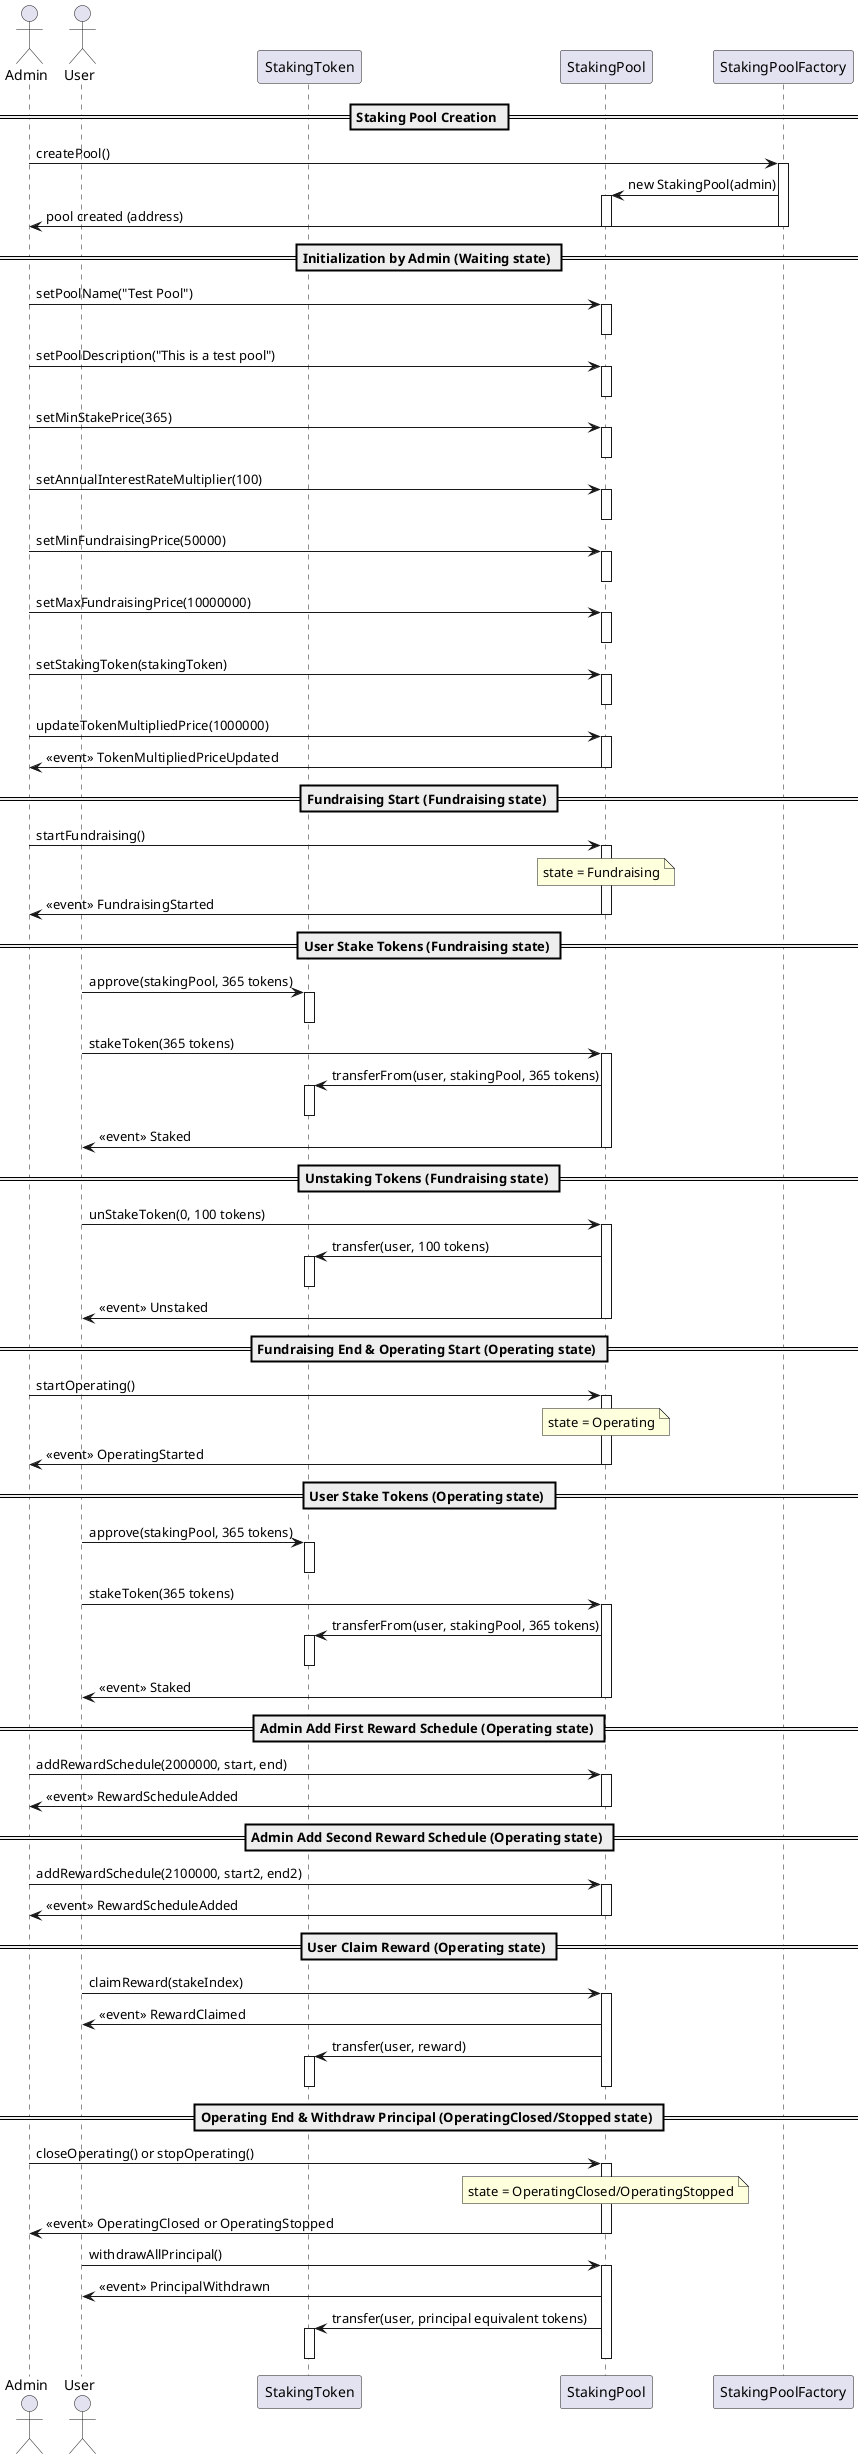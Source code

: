 @startuml

actor Admin as admin
actor User as user
participant StakingToken as stakingToken
participant StakingPool as stakingPool
participant StakingPoolFactory as factory

== Staking Pool Creation ==

admin -> factory: createPool()
activate factory
factory -> stakingPool: new StakingPool(admin)
activate stakingPool
factory -> admin: pool created (address)
deactivate stakingPool
deactivate factory

== Initialization by Admin (Waiting state) ==

admin -> stakingPool: setPoolName("Test Pool")
activate stakingPool
deactivate stakingPool

admin -> stakingPool: setPoolDescription("This is a test pool")
activate stakingPool
deactivate stakingPool

admin -> stakingPool: setMinStakePrice(365)
activate stakingPool
deactivate stakingPool

admin -> stakingPool: setAnnualInterestRateMultiplier(100)
activate stakingPool
deactivate stakingPool

admin -> stakingPool: setMinFundraisingPrice(50000)
activate stakingPool
deactivate stakingPool

admin -> stakingPool: setMaxFundraisingPrice(10000000)
activate stakingPool
deactivate stakingPool

admin -> stakingPool: setStakingToken(stakingToken)
activate stakingPool
deactivate stakingPool

admin -> stakingPool: updateTokenMultipliedPrice(1000000)
activate stakingPool
stakingPool -> admin: <<event>> TokenMultipliedPriceUpdated
deactivate stakingPool

== Fundraising Start (Fundraising state) ==

admin -> stakingPool: startFundraising()
activate stakingPool
note over stakingPool: state = Fundraising
stakingPool -> admin: <<event>> FundraisingStarted
deactivate stakingPool

== User Stake Tokens (Fundraising state) ==

user -> stakingToken: approve(stakingPool, 365 tokens)
activate stakingToken
deactivate stakingToken

user -> stakingPool: stakeToken(365 tokens)
activate stakingPool
stakingPool -> stakingToken: transferFrom(user, stakingPool, 365 tokens)
activate stakingToken
deactivate stakingToken
stakingPool -> user: <<event>> Staked
deactivate stakingPool

== Unstaking Tokens (Fundraising state) ==

user -> stakingPool: unStakeToken(0, 100 tokens)
activate stakingPool
stakingPool -> stakingToken: transfer(user, 100 tokens)
activate stakingToken
deactivate stakingToken
stakingPool -> user: <<event>> Unstaked
deactivate stakingPool

== Fundraising End & Operating Start (Operating state) ==

admin -> stakingPool: startOperating()
activate stakingPool
note over stakingPool: state = Operating
stakingPool -> admin: <<event>> OperatingStarted
deactivate stakingPool

== User Stake Tokens (Operating state) ==

user -> stakingToken: approve(stakingPool, 365 tokens)
activate stakingToken
deactivate stakingToken

user -> stakingPool: stakeToken(365 tokens)
activate stakingPool
stakingPool -> stakingToken: transferFrom(user, stakingPool, 365 tokens)
activate stakingToken
deactivate stakingToken
stakingPool -> user: <<event>> Staked
deactivate stakingPool

== Admin Add First Reward Schedule (Operating state) ==

admin -> stakingPool: addRewardSchedule(2000000, start, end)
activate stakingPool
stakingPool -> admin: <<event>> RewardScheduleAdded
deactivate stakingPool

== Admin Add Second Reward Schedule (Operating state) ==

admin -> stakingPool: addRewardSchedule(2100000, start2, end2)
activate stakingPool
stakingPool -> admin: <<event>> RewardScheduleAdded
deactivate stakingPool

== User Claim Reward (Operating state) ==

user -> stakingPool: claimReward(stakeIndex)
activate stakingPool
stakingPool -> user: <<event>> RewardClaimed
stakingPool -> stakingToken: transfer(user, reward)
activate stakingToken
deactivate stakingToken
deactivate stakingPool

== Operating End & Withdraw Principal (OperatingClosed/Stopped state) ==

admin -> stakingPool: closeOperating() or stopOperating()
activate stakingPool
note over stakingPool: state = OperatingClosed/OperatingStopped
stakingPool -> admin: <<event>> OperatingClosed or OperatingStopped
deactivate stakingPool

user -> stakingPool: withdrawAllPrincipal()
activate stakingPool
stakingPool -> user: <<event>> PrincipalWithdrawn
stakingPool -> stakingToken: transfer(user, principal equivalent tokens)
activate stakingToken
deactivate stakingToken
deactivate stakingPool

@enduml
